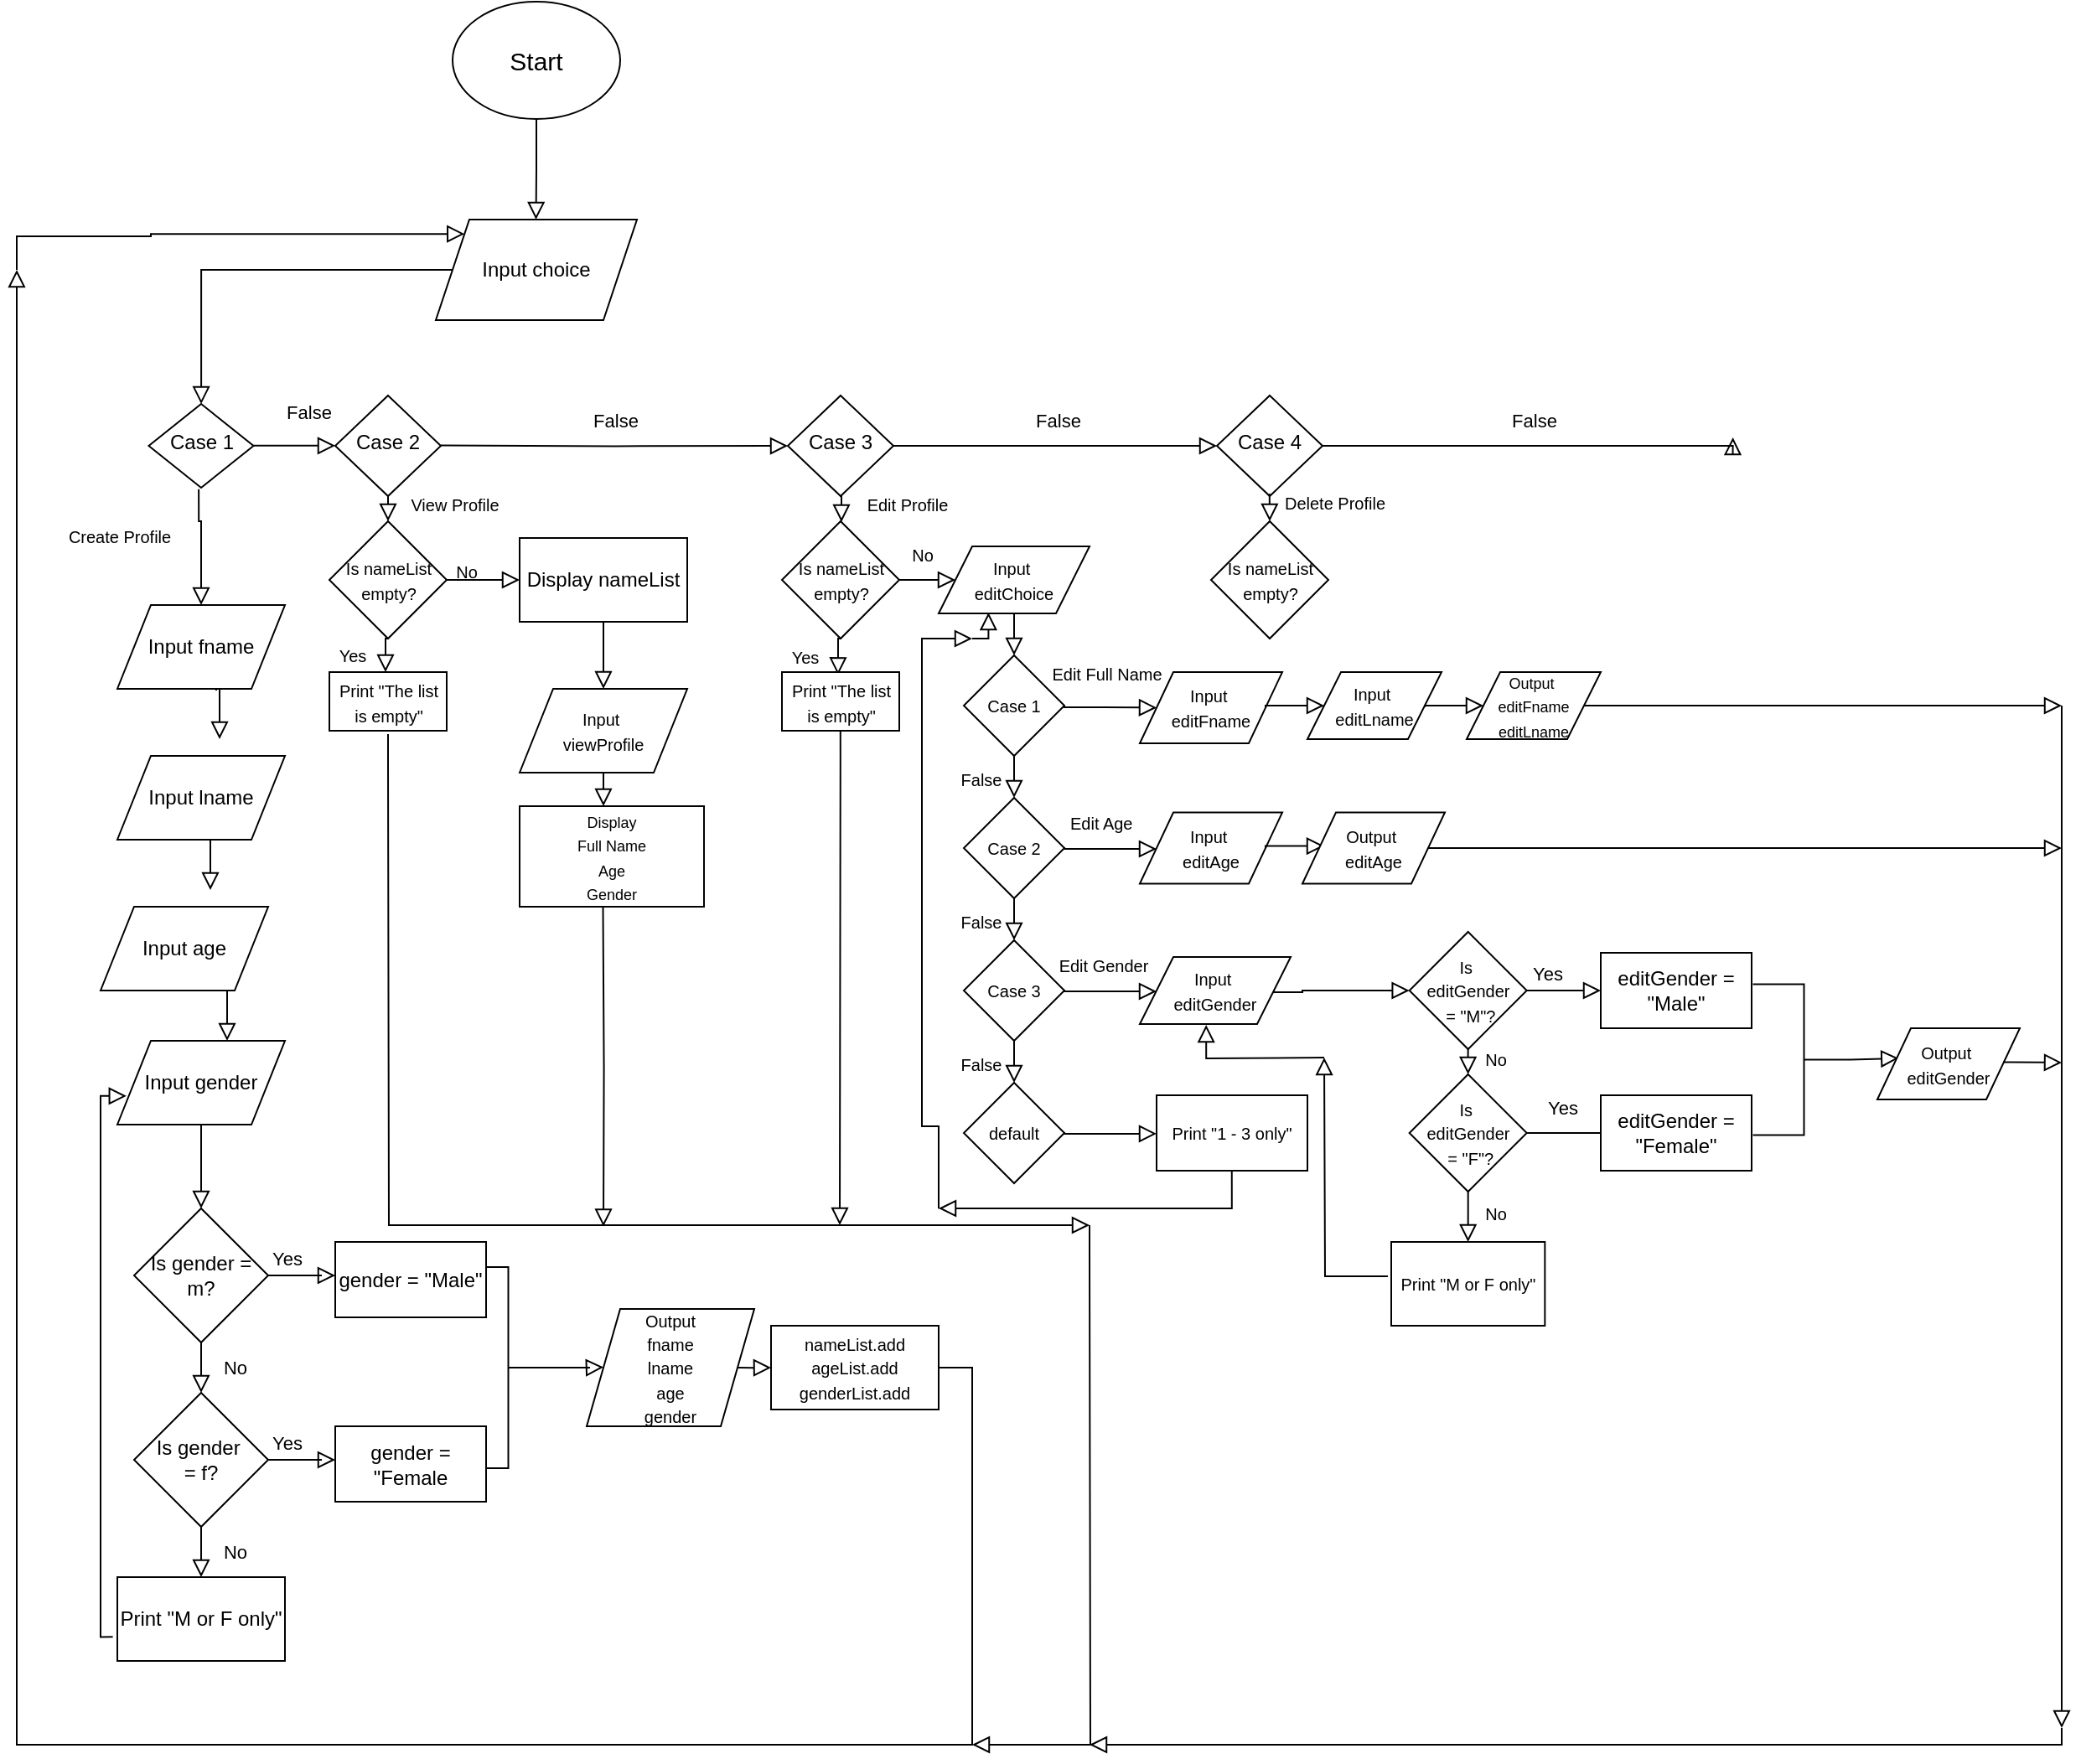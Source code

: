 <mxfile version="25.0.1">
  <diagram id="C5RBs43oDa-KdzZeNtuy" name="Page-1">
    <mxGraphModel dx="1235" dy="614" grid="1" gridSize="10" guides="1" tooltips="1" connect="1" arrows="1" fold="1" page="1" pageScale="1" pageWidth="1654" pageHeight="2336" math="0" shadow="0">
      <root>
        <mxCell id="WIyWlLk6GJQsqaUBKTNV-0" />
        <mxCell id="WIyWlLk6GJQsqaUBKTNV-1" parent="WIyWlLk6GJQsqaUBKTNV-0" />
        <mxCell id="WIyWlLk6GJQsqaUBKTNV-2" value="" style="rounded=0;html=1;jettySize=auto;orthogonalLoop=1;fontSize=11;endArrow=block;endFill=0;endSize=8;strokeWidth=1;shadow=0;labelBackgroundColor=none;edgeStyle=orthogonalEdgeStyle;exitX=0.5;exitY=1;exitDx=0;exitDy=0;" parent="WIyWlLk6GJQsqaUBKTNV-1" source="nmM_pcnVhzWw3TYfgnPR-0" edge="1">
          <mxGeometry relative="1" as="geometry">
            <mxPoint x="369.77" y="80" as="sourcePoint" />
            <mxPoint x="369.77" y="130" as="targetPoint" />
          </mxGeometry>
        </mxCell>
        <mxCell id="WIyWlLk6GJQsqaUBKTNV-4" value="" style="rounded=0;html=1;jettySize=auto;orthogonalLoop=1;fontSize=11;endArrow=block;endFill=0;endSize=8;strokeWidth=1;shadow=0;labelBackgroundColor=none;edgeStyle=orthogonalEdgeStyle;" parent="WIyWlLk6GJQsqaUBKTNV-1" source="nmM_pcnVhzWw3TYfgnPR-1" target="WIyWlLk6GJQsqaUBKTNV-10" edge="1">
          <mxGeometry y="20" relative="1" as="geometry">
            <mxPoint as="offset" />
            <mxPoint x="370" y="200.0" as="sourcePoint" />
          </mxGeometry>
        </mxCell>
        <mxCell id="WIyWlLk6GJQsqaUBKTNV-8" value="False" style="rounded=0;html=1;jettySize=auto;orthogonalLoop=1;fontSize=11;endArrow=block;endFill=0;endSize=8;strokeWidth=1;shadow=0;labelBackgroundColor=none;edgeStyle=orthogonalEdgeStyle;" parent="WIyWlLk6GJQsqaUBKTNV-1" edge="1">
          <mxGeometry x="0.333" y="20" relative="1" as="geometry">
            <mxPoint as="offset" />
            <mxPoint x="201.25" y="264.86" as="sourcePoint" />
            <mxPoint x="250" y="264.86" as="targetPoint" />
            <Array as="points">
              <mxPoint x="250" y="264.86" />
            </Array>
          </mxGeometry>
        </mxCell>
        <mxCell id="WIyWlLk6GJQsqaUBKTNV-10" value="Case 1" style="rhombus;whiteSpace=wrap;html=1;shadow=0;fontFamily=Helvetica;fontSize=12;align=center;strokeWidth=1;spacing=6;spacingTop=-4;" parent="WIyWlLk6GJQsqaUBKTNV-1" vertex="1">
          <mxGeometry x="138.75" y="240" width="62.5" height="50" as="geometry" />
        </mxCell>
        <mxCell id="nmM_pcnVhzWw3TYfgnPR-0" value="&lt;font style=&quot;font-size: 15px;&quot;&gt;Start&lt;/font&gt;" style="ellipse;whiteSpace=wrap;html=1;" parent="WIyWlLk6GJQsqaUBKTNV-1" vertex="1">
          <mxGeometry x="320" width="100" height="70" as="geometry" />
        </mxCell>
        <mxCell id="nmM_pcnVhzWw3TYfgnPR-1" value="Input choice" style="shape=parallelogram;perimeter=parallelogramPerimeter;whiteSpace=wrap;html=1;fixedSize=1;" parent="WIyWlLk6GJQsqaUBKTNV-1" vertex="1">
          <mxGeometry x="310" y="130" width="120" height="60" as="geometry" />
        </mxCell>
        <mxCell id="nmM_pcnVhzWw3TYfgnPR-4" value="Input fname" style="shape=parallelogram;perimeter=parallelogramPerimeter;whiteSpace=wrap;html=1;fixedSize=1;" parent="WIyWlLk6GJQsqaUBKTNV-1" vertex="1">
          <mxGeometry x="120" y="360" width="100" height="50" as="geometry" />
        </mxCell>
        <mxCell id="nmM_pcnVhzWw3TYfgnPR-9" value="&lt;font style=&quot;font-size: 10px;&quot;&gt;Create Profile&lt;/font&gt;" style="rounded=0;html=1;jettySize=auto;orthogonalLoop=1;fontSize=11;endArrow=block;endFill=0;endSize=8;strokeWidth=1;shadow=0;labelBackgroundColor=none;edgeStyle=orthogonalEdgeStyle;exitX=0.477;exitY=1.017;exitDx=0;exitDy=0;exitPerimeter=0;entryX=0.5;entryY=0;entryDx=0;entryDy=0;" parent="WIyWlLk6GJQsqaUBKTNV-1" source="WIyWlLk6GJQsqaUBKTNV-10" target="nmM_pcnVhzWw3TYfgnPR-4" edge="1">
          <mxGeometry x="-0.196" y="-49" relative="1" as="geometry">
            <mxPoint y="1" as="offset" />
            <mxPoint x="140" y="330" as="sourcePoint" />
            <mxPoint x="260" y="330" as="targetPoint" />
            <Array as="points">
              <mxPoint x="169" y="310" />
              <mxPoint x="170" y="310" />
            </Array>
          </mxGeometry>
        </mxCell>
        <mxCell id="nmM_pcnVhzWw3TYfgnPR-10" value="Input lname" style="shape=parallelogram;perimeter=parallelogramPerimeter;whiteSpace=wrap;html=1;fixedSize=1;" parent="WIyWlLk6GJQsqaUBKTNV-1" vertex="1">
          <mxGeometry x="120" y="450" width="100" height="50" as="geometry" />
        </mxCell>
        <mxCell id="nmM_pcnVhzWw3TYfgnPR-11" value="Input age" style="shape=parallelogram;perimeter=parallelogramPerimeter;whiteSpace=wrap;html=1;fixedSize=1;" parent="WIyWlLk6GJQsqaUBKTNV-1" vertex="1">
          <mxGeometry x="110" y="540" width="100" height="50" as="geometry" />
        </mxCell>
        <mxCell id="nmM_pcnVhzWw3TYfgnPR-13" value="" style="rounded=0;html=1;jettySize=auto;orthogonalLoop=1;fontSize=11;endArrow=block;endFill=0;endSize=8;strokeWidth=1;shadow=0;labelBackgroundColor=none;edgeStyle=orthogonalEdgeStyle;exitX=0.477;exitY=1.017;exitDx=0;exitDy=0;exitPerimeter=0;" parent="WIyWlLk6GJQsqaUBKTNV-1" edge="1">
          <mxGeometry x="0.084" y="50" relative="1" as="geometry">
            <mxPoint as="offset" />
            <mxPoint x="179" y="411" as="sourcePoint" />
            <mxPoint x="181" y="440" as="targetPoint" />
            <Array as="points">
              <mxPoint x="179" y="410" />
              <mxPoint x="181" y="410" />
            </Array>
          </mxGeometry>
        </mxCell>
        <mxCell id="nmM_pcnVhzWw3TYfgnPR-14" value="" style="rounded=0;html=1;jettySize=auto;orthogonalLoop=1;fontSize=11;endArrow=block;endFill=0;endSize=8;strokeWidth=1;shadow=0;labelBackgroundColor=none;edgeStyle=orthogonalEdgeStyle;exitX=0.5;exitY=1;exitDx=0;exitDy=0;entryX=0.5;entryY=0;entryDx=0;entryDy=0;" parent="WIyWlLk6GJQsqaUBKTNV-1" edge="1">
          <mxGeometry x="0.084" y="50" relative="1" as="geometry">
            <mxPoint as="offset" />
            <mxPoint x="164.5" y="500" as="sourcePoint" />
            <mxPoint x="175.5" y="530" as="targetPoint" />
            <Array as="points">
              <mxPoint x="175.5" y="500" />
            </Array>
          </mxGeometry>
        </mxCell>
        <mxCell id="nmM_pcnVhzWw3TYfgnPR-15" value="Input gender" style="shape=parallelogram;perimeter=parallelogramPerimeter;whiteSpace=wrap;html=1;fixedSize=1;" parent="WIyWlLk6GJQsqaUBKTNV-1" vertex="1">
          <mxGeometry x="120" y="620" width="100" height="50" as="geometry" />
        </mxCell>
        <mxCell id="nmM_pcnVhzWw3TYfgnPR-16" value="" style="rounded=0;html=1;jettySize=auto;orthogonalLoop=1;fontSize=11;endArrow=block;endFill=0;endSize=8;strokeWidth=1;shadow=0;labelBackgroundColor=none;edgeStyle=orthogonalEdgeStyle;exitX=0.5;exitY=1;exitDx=0;exitDy=0;entryX=0.5;entryY=0;entryDx=0;entryDy=0;" parent="WIyWlLk6GJQsqaUBKTNV-1" edge="1">
          <mxGeometry x="0.084" y="50" relative="1" as="geometry">
            <mxPoint as="offset" />
            <mxPoint x="174.5" y="590" as="sourcePoint" />
            <mxPoint x="185.5" y="620" as="targetPoint" />
            <Array as="points">
              <mxPoint x="185.5" y="590" />
            </Array>
          </mxGeometry>
        </mxCell>
        <mxCell id="nmM_pcnVhzWw3TYfgnPR-19" value="Is gender = m?" style="rhombus;whiteSpace=wrap;html=1;" parent="WIyWlLk6GJQsqaUBKTNV-1" vertex="1">
          <mxGeometry x="130" y="720" width="80" height="80" as="geometry" />
        </mxCell>
        <mxCell id="nmM_pcnVhzWw3TYfgnPR-24" value="" style="rounded=0;html=1;jettySize=auto;orthogonalLoop=1;fontSize=11;endArrow=block;endFill=0;endSize=8;strokeWidth=1;shadow=0;labelBackgroundColor=none;edgeStyle=orthogonalEdgeStyle;exitX=0.5;exitY=1;exitDx=0;exitDy=0;entryX=0.5;entryY=0;entryDx=0;entryDy=0;" parent="WIyWlLk6GJQsqaUBKTNV-1" source="nmM_pcnVhzWw3TYfgnPR-15" target="nmM_pcnVhzWw3TYfgnPR-19" edge="1">
          <mxGeometry x="0.084" y="50" relative="1" as="geometry">
            <mxPoint as="offset" />
            <mxPoint x="184.5" y="670.0" as="sourcePoint" />
            <mxPoint x="175.5" y="710" as="targetPoint" />
            <Array as="points">
              <mxPoint x="170" y="700" />
              <mxPoint x="170" y="700" />
            </Array>
          </mxGeometry>
        </mxCell>
        <mxCell id="nmM_pcnVhzWw3TYfgnPR-26" value="Yes" style="rounded=0;html=1;jettySize=auto;orthogonalLoop=1;fontSize=11;endArrow=block;endFill=0;endSize=8;strokeWidth=1;shadow=0;labelBackgroundColor=none;edgeStyle=orthogonalEdgeStyle;exitX=1;exitY=0.5;exitDx=0;exitDy=0;" parent="WIyWlLk6GJQsqaUBKTNV-1" source="nmM_pcnVhzWw3TYfgnPR-19" edge="1">
          <mxGeometry x="-0.444" y="10" relative="1" as="geometry">
            <mxPoint as="offset" />
            <mxPoint x="240" y="761" as="sourcePoint" />
            <mxPoint x="250" y="760" as="targetPoint" />
            <Array as="points">
              <mxPoint x="242" y="760" />
            </Array>
          </mxGeometry>
        </mxCell>
        <mxCell id="nmM_pcnVhzWw3TYfgnPR-27" value="No" style="rounded=0;html=1;jettySize=auto;orthogonalLoop=1;fontSize=11;endArrow=block;endFill=0;endSize=8;strokeWidth=1;shadow=0;labelBackgroundColor=none;edgeStyle=orthogonalEdgeStyle;exitX=0.5;exitY=1;exitDx=0;exitDy=0;" parent="WIyWlLk6GJQsqaUBKTNV-1" source="nmM_pcnVhzWw3TYfgnPR-19" edge="1">
          <mxGeometry y="20" relative="1" as="geometry">
            <mxPoint as="offset" />
            <mxPoint x="169" y="811" as="sourcePoint" />
            <mxPoint x="170" y="830" as="targetPoint" />
            <Array as="points">
              <mxPoint x="170" y="820" />
              <mxPoint x="170" y="820" />
            </Array>
          </mxGeometry>
        </mxCell>
        <mxCell id="nmM_pcnVhzWw3TYfgnPR-34" value="Is gender&amp;nbsp;&lt;div&gt;= f?&lt;/div&gt;" style="rhombus;whiteSpace=wrap;html=1;" parent="WIyWlLk6GJQsqaUBKTNV-1" vertex="1">
          <mxGeometry x="130" y="830" width="80" height="80" as="geometry" />
        </mxCell>
        <mxCell id="nmM_pcnVhzWw3TYfgnPR-35" value="Yes" style="rounded=0;html=1;jettySize=auto;orthogonalLoop=1;fontSize=11;endArrow=block;endFill=0;endSize=8;strokeWidth=1;shadow=0;labelBackgroundColor=none;edgeStyle=orthogonalEdgeStyle;exitX=1;exitY=0.5;exitDx=0;exitDy=0;" parent="WIyWlLk6GJQsqaUBKTNV-1" source="nmM_pcnVhzWw3TYfgnPR-34" edge="1">
          <mxGeometry x="-0.444" y="10" relative="1" as="geometry">
            <mxPoint as="offset" />
            <mxPoint x="240" y="871" as="sourcePoint" />
            <mxPoint x="250" y="870" as="targetPoint" />
            <Array as="points">
              <mxPoint x="242" y="870" />
            </Array>
          </mxGeometry>
        </mxCell>
        <mxCell id="nmM_pcnVhzWw3TYfgnPR-36" value="No" style="rounded=0;html=1;jettySize=auto;orthogonalLoop=1;fontSize=11;endArrow=block;endFill=0;endSize=8;strokeWidth=1;shadow=0;labelBackgroundColor=none;edgeStyle=orthogonalEdgeStyle;exitX=0.5;exitY=1;exitDx=0;exitDy=0;" parent="WIyWlLk6GJQsqaUBKTNV-1" source="nmM_pcnVhzWw3TYfgnPR-34" edge="1">
          <mxGeometry y="20" relative="1" as="geometry">
            <mxPoint as="offset" />
            <mxPoint x="169" y="921" as="sourcePoint" />
            <mxPoint x="170" y="940" as="targetPoint" />
            <Array as="points">
              <mxPoint x="170" y="930" />
              <mxPoint x="170" y="930" />
            </Array>
          </mxGeometry>
        </mxCell>
        <mxCell id="nmM_pcnVhzWw3TYfgnPR-37" value="Print &quot;M or F only&quot;" style="rounded=0;whiteSpace=wrap;html=1;" parent="WIyWlLk6GJQsqaUBKTNV-1" vertex="1">
          <mxGeometry x="120" y="940" width="100" height="50" as="geometry" />
        </mxCell>
        <mxCell id="nmM_pcnVhzWw3TYfgnPR-38" value="" style="rounded=0;html=1;jettySize=auto;orthogonalLoop=1;fontSize=11;endArrow=block;endFill=0;endSize=8;strokeWidth=1;shadow=0;labelBackgroundColor=none;edgeStyle=orthogonalEdgeStyle;exitX=-0.027;exitY=0.713;exitDx=0;exitDy=0;entryX=0.054;entryY=0.658;entryDx=0;entryDy=0;exitPerimeter=0;entryPerimeter=0;" parent="WIyWlLk6GJQsqaUBKTNV-1" source="nmM_pcnVhzWw3TYfgnPR-37" target="nmM_pcnVhzWw3TYfgnPR-15" edge="1">
          <mxGeometry x="0.085" y="50" relative="1" as="geometry">
            <mxPoint as="offset" />
            <mxPoint x="110" y="977.5" as="sourcePoint" />
            <mxPoint x="120" y="652.5" as="targetPoint" />
            <Array as="points">
              <mxPoint x="110" y="976" />
              <mxPoint x="110" y="653" />
            </Array>
          </mxGeometry>
        </mxCell>
        <mxCell id="nmM_pcnVhzWw3TYfgnPR-39" value="gender = &quot;Male&quot;" style="rounded=0;whiteSpace=wrap;html=1;" parent="WIyWlLk6GJQsqaUBKTNV-1" vertex="1">
          <mxGeometry x="250" y="740" width="90" height="45" as="geometry" />
        </mxCell>
        <mxCell id="nmM_pcnVhzWw3TYfgnPR-40" value="gender = &quot;Female" style="rounded=0;whiteSpace=wrap;html=1;" parent="WIyWlLk6GJQsqaUBKTNV-1" vertex="1">
          <mxGeometry x="250" y="850" width="90" height="45" as="geometry" />
        </mxCell>
        <mxCell id="nmM_pcnVhzWw3TYfgnPR-45" value="" style="shape=partialRectangle;bottom=1;right=1;left=1;top=0;fillColor=none;routingCenterX=-0.5;rotation=-90;" parent="WIyWlLk6GJQsqaUBKTNV-1" vertex="1">
          <mxGeometry x="287" y="808.75" width="120" height="12.5" as="geometry" />
        </mxCell>
        <mxCell id="nmM_pcnVhzWw3TYfgnPR-46" value="" style="rounded=0;html=1;jettySize=auto;orthogonalLoop=1;fontSize=11;endArrow=block;endFill=0;endSize=8;strokeWidth=1;shadow=0;labelBackgroundColor=none;edgeStyle=orthogonalEdgeStyle;exitX=0.5;exitY=1;exitDx=0;exitDy=0;" parent="WIyWlLk6GJQsqaUBKTNV-1" source="nmM_pcnVhzWw3TYfgnPR-45" edge="1">
          <mxGeometry x="-0.444" y="10" relative="1" as="geometry">
            <mxPoint as="offset" />
            <mxPoint x="370" y="814.76" as="sourcePoint" />
            <mxPoint x="410" y="814.76" as="targetPoint" />
            <Array as="points">
              <mxPoint x="402" y="815" />
            </Array>
          </mxGeometry>
        </mxCell>
        <mxCell id="nmM_pcnVhzWw3TYfgnPR-48" value="&lt;font style=&quot;font-size: 10px;&quot;&gt;Output&lt;/font&gt;&lt;div&gt;&lt;font style=&quot;font-size: 10px;&quot;&gt;fname&lt;/font&gt;&lt;/div&gt;&lt;div&gt;&lt;font style=&quot;font-size: 10px;&quot;&gt;lname&lt;/font&gt;&lt;/div&gt;&lt;div&gt;&lt;font style=&quot;font-size: 10px;&quot;&gt;age&lt;/font&gt;&lt;/div&gt;&lt;div&gt;&lt;font style=&quot;font-size: 10px;&quot;&gt;gender&lt;/font&gt;&lt;/div&gt;" style="shape=parallelogram;perimeter=parallelogramPerimeter;whiteSpace=wrap;html=1;fixedSize=1;" parent="WIyWlLk6GJQsqaUBKTNV-1" vertex="1">
          <mxGeometry x="400" y="780" width="100" height="70" as="geometry" />
        </mxCell>
        <mxCell id="nmM_pcnVhzWw3TYfgnPR-49" value="&lt;font style=&quot;font-size: 10px;&quot;&gt;nameList.add&lt;/font&gt;&lt;div&gt;&lt;font style=&quot;font-size: 10px;&quot;&gt;ageList.add&lt;/font&gt;&lt;/div&gt;&lt;div&gt;&lt;font style=&quot;font-size: 10px;&quot;&gt;genderList.add&lt;/font&gt;&lt;/div&gt;" style="rounded=0;whiteSpace=wrap;html=1;" parent="WIyWlLk6GJQsqaUBKTNV-1" vertex="1">
          <mxGeometry x="510" y="790" width="100" height="50" as="geometry" />
        </mxCell>
        <mxCell id="nmM_pcnVhzWw3TYfgnPR-50" value="" style="rounded=0;html=1;jettySize=auto;orthogonalLoop=1;fontSize=11;endArrow=block;endFill=0;endSize=8;strokeWidth=1;shadow=0;labelBackgroundColor=none;edgeStyle=orthogonalEdgeStyle;exitX=0.5;exitY=1;exitDx=0;exitDy=0;" parent="WIyWlLk6GJQsqaUBKTNV-1" edge="1">
          <mxGeometry x="-0.444" y="10" relative="1" as="geometry">
            <mxPoint as="offset" />
            <mxPoint x="490" y="815.05" as="sourcePoint" />
            <mxPoint x="510" y="815" as="targetPoint" />
            <Array as="points">
              <mxPoint x="500" y="815" />
            </Array>
          </mxGeometry>
        </mxCell>
        <mxCell id="nmM_pcnVhzWw3TYfgnPR-51" value="" style="rounded=0;html=1;jettySize=auto;orthogonalLoop=1;fontSize=11;endArrow=block;endFill=0;endSize=8;strokeWidth=1;shadow=0;labelBackgroundColor=none;edgeStyle=orthogonalEdgeStyle;exitX=1;exitY=0.5;exitDx=0;exitDy=0;" parent="WIyWlLk6GJQsqaUBKTNV-1" source="nmM_pcnVhzWw3TYfgnPR-49" edge="1">
          <mxGeometry x="0.085" y="50" relative="1" as="geometry">
            <mxPoint as="offset" />
            <mxPoint x="728" y="990" as="sourcePoint" />
            <mxPoint x="60" y="160" as="targetPoint" />
            <Array as="points">
              <mxPoint x="630" y="815" />
              <mxPoint x="630" y="1040" />
            </Array>
          </mxGeometry>
        </mxCell>
        <mxCell id="nmM_pcnVhzWw3TYfgnPR-53" value="Case 2" style="rhombus;whiteSpace=wrap;html=1;shadow=0;fontFamily=Helvetica;fontSize=12;align=center;strokeWidth=1;spacing=6;spacingTop=-4;" parent="WIyWlLk6GJQsqaUBKTNV-1" vertex="1">
          <mxGeometry x="250" y="235" width="63" height="60" as="geometry" />
        </mxCell>
        <mxCell id="nmM_pcnVhzWw3TYfgnPR-54" value="&lt;span style=&quot;font-size: 10px;&quot;&gt;Is nameList empty?&lt;/span&gt;" style="rhombus;whiteSpace=wrap;html=1;" parent="WIyWlLk6GJQsqaUBKTNV-1" vertex="1">
          <mxGeometry x="246.5" y="310" width="70" height="70" as="geometry" />
        </mxCell>
        <mxCell id="nmM_pcnVhzWw3TYfgnPR-55" value="&lt;span style=&quot;font-size: 10px;&quot;&gt;View Profile&lt;/span&gt;" style="rounded=0;html=1;jettySize=auto;orthogonalLoop=1;fontSize=11;endArrow=block;endFill=0;endSize=8;strokeWidth=1;shadow=0;labelBackgroundColor=none;edgeStyle=orthogonalEdgeStyle;entryX=0.5;entryY=0;entryDx=0;entryDy=0;exitX=0.5;exitY=1;exitDx=0;exitDy=0;" parent="WIyWlLk6GJQsqaUBKTNV-1" source="nmM_pcnVhzWw3TYfgnPR-53" target="nmM_pcnVhzWw3TYfgnPR-54" edge="1">
          <mxGeometry x="-0.333" y="39" relative="1" as="geometry">
            <mxPoint as="offset" />
            <mxPoint x="281" y="300" as="sourcePoint" />
            <mxPoint x="282" y="360" as="targetPoint" />
            <Array as="points">
              <mxPoint x="282" y="310" />
            </Array>
          </mxGeometry>
        </mxCell>
        <mxCell id="nmM_pcnVhzWw3TYfgnPR-59" value="&lt;font style=&quot;font-size: 10px;&quot;&gt;Yes&lt;/font&gt;" style="rounded=0;html=1;jettySize=auto;orthogonalLoop=1;fontSize=11;endArrow=block;endFill=0;endSize=8;strokeWidth=1;shadow=0;labelBackgroundColor=none;edgeStyle=orthogonalEdgeStyle;exitX=0.5;exitY=1;exitDx=0;exitDy=0;" parent="WIyWlLk6GJQsqaUBKTNV-1" source="nmM_pcnVhzWw3TYfgnPR-54" edge="1">
          <mxGeometry x="0.07" y="-20" relative="1" as="geometry">
            <mxPoint as="offset" />
            <mxPoint x="280" y="384.76" as="sourcePoint" />
            <mxPoint x="280" y="400" as="targetPoint" />
            <Array as="points">
              <mxPoint x="280" y="380" />
            </Array>
          </mxGeometry>
        </mxCell>
        <mxCell id="nmM_pcnVhzWw3TYfgnPR-60" value="&lt;font style=&quot;font-size: 10px;&quot;&gt;Print &quot;The list is empty&quot;&lt;/font&gt;" style="rounded=0;whiteSpace=wrap;html=1;" parent="WIyWlLk6GJQsqaUBKTNV-1" vertex="1">
          <mxGeometry x="246.5" y="400" width="70" height="35" as="geometry" />
        </mxCell>
        <mxCell id="nmM_pcnVhzWw3TYfgnPR-61" value="" style="rounded=0;html=1;jettySize=auto;orthogonalLoop=1;fontSize=11;endArrow=block;endFill=0;endSize=8;strokeWidth=1;shadow=0;labelBackgroundColor=none;edgeStyle=orthogonalEdgeStyle;exitX=0.5;exitY=1;exitDx=0;exitDy=0;" parent="WIyWlLk6GJQsqaUBKTNV-1" edge="1">
          <mxGeometry x="0.084" y="50" relative="1" as="geometry">
            <mxPoint as="offset" />
            <mxPoint x="281.5" y="437" as="sourcePoint" />
            <mxPoint x="700" y="730" as="targetPoint" />
            <Array as="points">
              <mxPoint x="282" y="452" />
              <mxPoint x="282" y="452" />
            </Array>
          </mxGeometry>
        </mxCell>
        <mxCell id="nmM_pcnVhzWw3TYfgnPR-63" value="" style="rounded=0;html=1;jettySize=auto;orthogonalLoop=1;fontSize=11;endArrow=block;endFill=0;endSize=8;strokeWidth=1;shadow=0;labelBackgroundColor=none;edgeStyle=orthogonalEdgeStyle;" parent="WIyWlLk6GJQsqaUBKTNV-1" edge="1">
          <mxGeometry x="0.084" y="50" relative="1" as="geometry">
            <mxPoint as="offset" />
            <mxPoint x="700" y="730" as="sourcePoint" />
            <mxPoint x="630" y="1040" as="targetPoint" />
            <Array as="points">
              <mxPoint x="700.5" y="745" />
              <mxPoint x="700.5" y="745" />
            </Array>
          </mxGeometry>
        </mxCell>
        <mxCell id="onvFenYRGIzPvqWmlH2S-6" value="&lt;font style=&quot;font-size: 10px;&quot;&gt;No&lt;/font&gt;" style="rounded=0;html=1;jettySize=auto;orthogonalLoop=1;fontSize=11;endArrow=block;endFill=0;endSize=8;strokeWidth=1;shadow=0;labelBackgroundColor=none;edgeStyle=orthogonalEdgeStyle;exitX=1;exitY=0.5;exitDx=0;exitDy=0;" parent="WIyWlLk6GJQsqaUBKTNV-1" source="nmM_pcnVhzWw3TYfgnPR-54" edge="1">
          <mxGeometry x="-0.505" y="5" relative="1" as="geometry">
            <mxPoint as="offset" />
            <mxPoint x="348" y="350" as="sourcePoint" />
            <mxPoint x="360" y="345" as="targetPoint" />
            <Array as="points">
              <mxPoint x="346" y="345" />
            </Array>
          </mxGeometry>
        </mxCell>
        <mxCell id="onvFenYRGIzPvqWmlH2S-7" value="Display nameList" style="rounded=0;whiteSpace=wrap;html=1;" parent="WIyWlLk6GJQsqaUBKTNV-1" vertex="1">
          <mxGeometry x="360" y="320" width="100" height="50" as="geometry" />
        </mxCell>
        <mxCell id="onvFenYRGIzPvqWmlH2S-8" value="&lt;font style=&quot;font-size: 10px;&quot;&gt;Input&amp;nbsp;&lt;/font&gt;&lt;div&gt;&lt;font style=&quot;font-size: 10px;&quot;&gt;viewProfile&lt;/font&gt;&lt;/div&gt;" style="shape=parallelogram;perimeter=parallelogramPerimeter;whiteSpace=wrap;html=1;fixedSize=1;" parent="WIyWlLk6GJQsqaUBKTNV-1" vertex="1">
          <mxGeometry x="360" y="410" width="100" height="50" as="geometry" />
        </mxCell>
        <mxCell id="onvFenYRGIzPvqWmlH2S-10" value="" style="rounded=0;html=1;jettySize=auto;orthogonalLoop=1;fontSize=11;endArrow=block;endFill=0;endSize=8;strokeWidth=1;shadow=0;labelBackgroundColor=none;edgeStyle=orthogonalEdgeStyle;exitX=0.5;exitY=1;exitDx=0;exitDy=0;entryX=0.5;entryY=0;entryDx=0;entryDy=0;" parent="WIyWlLk6GJQsqaUBKTNV-1" source="onvFenYRGIzPvqWmlH2S-7" target="onvFenYRGIzPvqWmlH2S-8" edge="1">
          <mxGeometry y="30" relative="1" as="geometry">
            <mxPoint as="offset" />
            <mxPoint x="417" y="399.26" as="sourcePoint" />
            <mxPoint x="460" y="399.26" as="targetPoint" />
            <Array as="points" />
          </mxGeometry>
        </mxCell>
        <mxCell id="onvFenYRGIzPvqWmlH2S-12" value="&lt;font style=&quot;font-size: 9px;&quot;&gt;Display&lt;/font&gt;&lt;div&gt;&lt;font style=&quot;font-size: 9px;&quot;&gt;Full Name&lt;/font&gt;&lt;/div&gt;&lt;div&gt;&lt;font style=&quot;font-size: 9px;&quot;&gt;Age&lt;/font&gt;&lt;/div&gt;&lt;div&gt;&lt;font style=&quot;font-size: 9px;&quot;&gt;Gender&lt;/font&gt;&lt;/div&gt;" style="rounded=0;whiteSpace=wrap;html=1;" parent="WIyWlLk6GJQsqaUBKTNV-1" vertex="1">
          <mxGeometry x="360" y="480" width="110" height="60" as="geometry" />
        </mxCell>
        <mxCell id="onvFenYRGIzPvqWmlH2S-13" value="" style="rounded=0;html=1;jettySize=auto;orthogonalLoop=1;fontSize=11;endArrow=block;endFill=0;endSize=8;strokeWidth=1;shadow=0;labelBackgroundColor=none;edgeStyle=orthogonalEdgeStyle;entryX=0.5;entryY=0;entryDx=0;entryDy=0;" parent="WIyWlLk6GJQsqaUBKTNV-1" source="onvFenYRGIzPvqWmlH2S-8" edge="1">
          <mxGeometry y="30" relative="1" as="geometry">
            <mxPoint as="offset" />
            <mxPoint x="409.74" y="440" as="sourcePoint" />
            <mxPoint x="409.74" y="480" as="targetPoint" />
            <Array as="points" />
          </mxGeometry>
        </mxCell>
        <mxCell id="onvFenYRGIzPvqWmlH2S-14" value="" style="rounded=0;html=1;jettySize=auto;orthogonalLoop=1;fontSize=11;endArrow=block;endFill=0;endSize=8;strokeWidth=1;shadow=0;labelBackgroundColor=none;edgeStyle=orthogonalEdgeStyle;exitX=0.5;exitY=1;exitDx=0;exitDy=0;" parent="WIyWlLk6GJQsqaUBKTNV-1" edge="1">
          <mxGeometry y="30" relative="1" as="geometry">
            <mxPoint as="offset" />
            <mxPoint x="409.75" y="540" as="sourcePoint" />
            <mxPoint x="410" y="730.78" as="targetPoint" />
            <Array as="points" />
          </mxGeometry>
        </mxCell>
        <mxCell id="onvFenYRGIzPvqWmlH2S-15" value="Case 3" style="rhombus;whiteSpace=wrap;html=1;shadow=0;fontFamily=Helvetica;fontSize=12;align=center;strokeWidth=1;spacing=6;spacingTop=-4;" parent="WIyWlLk6GJQsqaUBKTNV-1" vertex="1">
          <mxGeometry x="520" y="235" width="63" height="60" as="geometry" />
        </mxCell>
        <mxCell id="onvFenYRGIzPvqWmlH2S-16" value="False" style="rounded=0;html=1;jettySize=auto;orthogonalLoop=1;fontSize=11;endArrow=block;endFill=0;endSize=8;strokeWidth=1;shadow=0;labelBackgroundColor=none;edgeStyle=orthogonalEdgeStyle;entryX=0;entryY=0.5;entryDx=0;entryDy=0;" parent="WIyWlLk6GJQsqaUBKTNV-1" target="onvFenYRGIzPvqWmlH2S-15" edge="1">
          <mxGeometry x="0.008" y="15" relative="1" as="geometry">
            <mxPoint as="offset" />
            <mxPoint x="313" y="264.74" as="sourcePoint" />
            <mxPoint x="361.75" y="264.74" as="targetPoint" />
            <Array as="points" />
          </mxGeometry>
        </mxCell>
        <mxCell id="onvFenYRGIzPvqWmlH2S-18" value="&lt;span style=&quot;font-size: 10px;&quot;&gt;Edit Profile&lt;/span&gt;" style="rounded=0;html=1;jettySize=auto;orthogonalLoop=1;fontSize=11;endArrow=block;endFill=0;endSize=8;strokeWidth=1;shadow=0;labelBackgroundColor=none;edgeStyle=orthogonalEdgeStyle;exitX=0.5;exitY=1;exitDx=0;exitDy=0;" parent="WIyWlLk6GJQsqaUBKTNV-1" target="onvFenYRGIzPvqWmlH2S-19" edge="1">
          <mxGeometry x="-0.333" y="39" relative="1" as="geometry">
            <mxPoint as="offset" />
            <mxPoint x="551" y="295" as="sourcePoint" />
            <mxPoint x="552" y="310" as="targetPoint" />
            <Array as="points">
              <mxPoint x="552" y="295" />
            </Array>
          </mxGeometry>
        </mxCell>
        <mxCell id="onvFenYRGIzPvqWmlH2S-19" value="&lt;span style=&quot;font-size: 10px;&quot;&gt;Is nameList empty?&lt;/span&gt;" style="rhombus;whiteSpace=wrap;html=1;" parent="WIyWlLk6GJQsqaUBKTNV-1" vertex="1">
          <mxGeometry x="516.5" y="310" width="70" height="70" as="geometry" />
        </mxCell>
        <mxCell id="onvFenYRGIzPvqWmlH2S-20" value="&lt;font style=&quot;font-size: 10px;&quot;&gt;Yes&lt;/font&gt;" style="rounded=0;html=1;jettySize=auto;orthogonalLoop=1;fontSize=11;endArrow=block;endFill=0;endSize=8;strokeWidth=1;shadow=0;labelBackgroundColor=none;edgeStyle=orthogonalEdgeStyle;entryX=0.478;entryY=0.048;entryDx=0;entryDy=0;entryPerimeter=0;exitX=0.5;exitY=1;exitDx=0;exitDy=0;" parent="WIyWlLk6GJQsqaUBKTNV-1" source="onvFenYRGIzPvqWmlH2S-19" target="onvFenYRGIzPvqWmlH2S-21" edge="1">
          <mxGeometry x="0.07" y="-20" relative="1" as="geometry">
            <mxPoint as="offset" />
            <mxPoint x="550" y="390" as="sourcePoint" />
            <mxPoint x="543.5" y="400" as="targetPoint" />
            <Array as="points">
              <mxPoint x="550" y="380" />
            </Array>
          </mxGeometry>
        </mxCell>
        <mxCell id="onvFenYRGIzPvqWmlH2S-21" value="&lt;font style=&quot;font-size: 10px;&quot;&gt;Print &quot;The list is empty&quot;&lt;/font&gt;" style="rounded=0;whiteSpace=wrap;html=1;" parent="WIyWlLk6GJQsqaUBKTNV-1" vertex="1">
          <mxGeometry x="516.5" y="400" width="70" height="35" as="geometry" />
        </mxCell>
        <mxCell id="onvFenYRGIzPvqWmlH2S-22" value="&lt;font style=&quot;font-size: 10px;&quot;&gt;No&lt;/font&gt;" style="rounded=0;html=1;jettySize=auto;orthogonalLoop=1;fontSize=11;endArrow=block;endFill=0;endSize=8;strokeWidth=1;shadow=0;labelBackgroundColor=none;edgeStyle=orthogonalEdgeStyle;exitX=1;exitY=0.5;exitDx=0;exitDy=0;" parent="WIyWlLk6GJQsqaUBKTNV-1" source="onvFenYRGIzPvqWmlH2S-19" target="onvFenYRGIzPvqWmlH2S-23" edge="1">
          <mxGeometry x="0.399" y="15" relative="1" as="geometry">
            <mxPoint as="offset" />
            <mxPoint x="611.5" y="350" as="sourcePoint" />
            <mxPoint x="623.5" y="345" as="targetPoint" />
            <Array as="points" />
          </mxGeometry>
        </mxCell>
        <mxCell id="onvFenYRGIzPvqWmlH2S-23" value="&lt;font style=&quot;font-size: 10px;&quot;&gt;Input&amp;nbsp;&lt;/font&gt;&lt;div&gt;&lt;font style=&quot;font-size: 10px;&quot;&gt;editChoice&lt;/font&gt;&lt;/div&gt;" style="shape=parallelogram;perimeter=parallelogramPerimeter;whiteSpace=wrap;html=1;fixedSize=1;" parent="WIyWlLk6GJQsqaUBKTNV-1" vertex="1">
          <mxGeometry x="610" y="325" width="90" height="40" as="geometry" />
        </mxCell>
        <mxCell id="onvFenYRGIzPvqWmlH2S-25" value="" style="rounded=0;html=1;jettySize=auto;orthogonalLoop=1;fontSize=11;endArrow=block;endFill=0;endSize=8;strokeWidth=1;shadow=0;labelBackgroundColor=none;edgeStyle=orthogonalEdgeStyle;entryX=0;entryY=0;entryDx=0;entryDy=0;" parent="WIyWlLk6GJQsqaUBKTNV-1" target="nmM_pcnVhzWw3TYfgnPR-1" edge="1">
          <mxGeometry y="30" relative="1" as="geometry">
            <mxPoint as="offset" />
            <mxPoint x="60" y="160" as="sourcePoint" />
            <mxPoint x="170" y="160" as="targetPoint" />
            <Array as="points">
              <mxPoint x="60" y="140" />
              <mxPoint x="140" y="140" />
              <mxPoint x="140" y="139" />
            </Array>
          </mxGeometry>
        </mxCell>
        <mxCell id="onvFenYRGIzPvqWmlH2S-26" value="&lt;span style=&quot;font-size: 10px;&quot;&gt;Case 1&lt;/span&gt;" style="rhombus;whiteSpace=wrap;html=1;" parent="WIyWlLk6GJQsqaUBKTNV-1" vertex="1">
          <mxGeometry x="625" y="390" width="60" height="60" as="geometry" />
        </mxCell>
        <mxCell id="onvFenYRGIzPvqWmlH2S-27" value="" style="rounded=0;html=1;jettySize=auto;orthogonalLoop=1;fontSize=11;endArrow=block;endFill=0;endSize=8;strokeWidth=1;shadow=0;labelBackgroundColor=none;edgeStyle=orthogonalEdgeStyle;entryX=0.5;entryY=0;entryDx=0;entryDy=0;exitX=0.5;exitY=1;exitDx=0;exitDy=0;" parent="WIyWlLk6GJQsqaUBKTNV-1" source="onvFenYRGIzPvqWmlH2S-23" target="onvFenYRGIzPvqWmlH2S-26" edge="1">
          <mxGeometry x="0.07" y="-20" relative="1" as="geometry">
            <mxPoint as="offset" />
            <mxPoint x="652" y="370" as="sourcePoint" />
            <mxPoint x="650" y="392" as="targetPoint" />
            <Array as="points">
              <mxPoint x="655" y="380" />
              <mxPoint x="655" y="380" />
            </Array>
          </mxGeometry>
        </mxCell>
        <mxCell id="onvFenYRGIzPvqWmlH2S-28" value="&lt;font style=&quot;font-size: 10px;&quot;&gt;Edit Full Name&lt;/font&gt;" style="rounded=0;html=1;jettySize=auto;orthogonalLoop=1;fontSize=11;endArrow=block;endFill=0;endSize=8;strokeWidth=1;shadow=0;labelBackgroundColor=none;edgeStyle=orthogonalEdgeStyle;exitX=1;exitY=0.5;exitDx=0;exitDy=0;entryX=0;entryY=0.5;entryDx=0;entryDy=0;" parent="WIyWlLk6GJQsqaUBKTNV-1" source="onvFenYRGIzPvqWmlH2S-26" target="onvFenYRGIzPvqWmlH2S-30" edge="1">
          <mxGeometry x="-0.09" y="20" relative="1" as="geometry">
            <mxPoint as="offset" />
            <mxPoint x="700" y="420" as="sourcePoint" />
            <mxPoint x="710" y="420" as="targetPoint" />
            <Array as="points">
              <mxPoint x="685" y="421" />
              <mxPoint x="708" y="421" />
            </Array>
          </mxGeometry>
        </mxCell>
        <mxCell id="onvFenYRGIzPvqWmlH2S-29" value="" style="rounded=0;html=1;jettySize=auto;orthogonalLoop=1;fontSize=11;endArrow=block;endFill=0;endSize=8;strokeWidth=1;shadow=0;labelBackgroundColor=none;edgeStyle=orthogonalEdgeStyle;exitX=0.5;exitY=1;exitDx=0;exitDy=0;" parent="WIyWlLk6GJQsqaUBKTNV-1" edge="1">
          <mxGeometry x="0.07" y="-20" relative="1" as="geometry">
            <mxPoint as="offset" />
            <mxPoint x="551.39" y="435" as="sourcePoint" />
            <mxPoint x="551" y="730" as="targetPoint" />
            <Array as="points">
              <mxPoint x="551.39" y="450" />
              <mxPoint x="551.39" y="450" />
            </Array>
          </mxGeometry>
        </mxCell>
        <mxCell id="onvFenYRGIzPvqWmlH2S-30" value="&lt;font style=&quot;font-size: 10px;&quot;&gt;Input&amp;nbsp;&lt;/font&gt;&lt;div&gt;&lt;font style=&quot;font-size: 10px;&quot;&gt;editFname&lt;/font&gt;&lt;/div&gt;" style="shape=parallelogram;perimeter=parallelogramPerimeter;whiteSpace=wrap;html=1;fixedSize=1;" parent="WIyWlLk6GJQsqaUBKTNV-1" vertex="1">
          <mxGeometry x="730" y="400" width="85" height="42.5" as="geometry" />
        </mxCell>
        <mxCell id="onvFenYRGIzPvqWmlH2S-33" value="" style="rounded=0;html=1;jettySize=auto;orthogonalLoop=1;fontSize=11;endArrow=block;endFill=0;endSize=8;strokeWidth=1;shadow=0;labelBackgroundColor=none;edgeStyle=orthogonalEdgeStyle;exitX=1;exitY=0.5;exitDx=0;exitDy=0;" parent="WIyWlLk6GJQsqaUBKTNV-1" source="onvFenYRGIzPvqWmlH2S-30" edge="1">
          <mxGeometry x="0.07" y="-20" relative="1" as="geometry">
            <mxPoint as="offset" />
            <mxPoint x="840" y="417.5" as="sourcePoint" />
            <mxPoint x="840" y="420" as="targetPoint" />
            <Array as="points">
              <mxPoint x="840" y="420" />
            </Array>
          </mxGeometry>
        </mxCell>
        <mxCell id="onvFenYRGIzPvqWmlH2S-34" value="&lt;font style=&quot;font-size: 10px;&quot;&gt;Input&amp;nbsp;&lt;/font&gt;&lt;div&gt;&lt;font style=&quot;font-size: 10px;&quot;&gt;editLname&lt;/font&gt;&lt;/div&gt;" style="shape=parallelogram;perimeter=parallelogramPerimeter;whiteSpace=wrap;html=1;fixedSize=1;" parent="WIyWlLk6GJQsqaUBKTNV-1" vertex="1">
          <mxGeometry x="830" y="400" width="80" height="40" as="geometry" />
        </mxCell>
        <mxCell id="onvFenYRGIzPvqWmlH2S-36" value="" style="rounded=0;html=1;jettySize=auto;orthogonalLoop=1;fontSize=11;endArrow=block;endFill=0;endSize=8;strokeWidth=1;shadow=0;labelBackgroundColor=none;edgeStyle=orthogonalEdgeStyle;exitX=1;exitY=0.5;exitDx=0;exitDy=0;" parent="WIyWlLk6GJQsqaUBKTNV-1" edge="1">
          <mxGeometry x="0.07" y="-20" relative="1" as="geometry">
            <mxPoint as="offset" />
            <mxPoint x="900" y="421" as="sourcePoint" />
            <mxPoint x="935" y="420" as="targetPoint" />
            <Array as="points">
              <mxPoint x="935" y="420" />
            </Array>
          </mxGeometry>
        </mxCell>
        <mxCell id="onvFenYRGIzPvqWmlH2S-37" value="&lt;font style=&quot;font-size: 9px;&quot;&gt;Output&amp;nbsp;&lt;/font&gt;&lt;div&gt;&lt;font style=&quot;font-size: 9px;&quot;&gt;editFname&lt;/font&gt;&lt;div&gt;&lt;font style=&quot;font-size: 9px;&quot;&gt;editLname&lt;/font&gt;&lt;/div&gt;&lt;/div&gt;" style="shape=parallelogram;perimeter=parallelogramPerimeter;whiteSpace=wrap;html=1;fixedSize=1;" parent="WIyWlLk6GJQsqaUBKTNV-1" vertex="1">
          <mxGeometry x="925" y="400" width="80" height="40" as="geometry" />
        </mxCell>
        <mxCell id="onvFenYRGIzPvqWmlH2S-38" value="" style="rounded=0;html=1;jettySize=auto;orthogonalLoop=1;fontSize=11;endArrow=block;endFill=0;endSize=8;strokeWidth=1;shadow=0;labelBackgroundColor=none;edgeStyle=orthogonalEdgeStyle;exitX=1;exitY=0.5;exitDx=0;exitDy=0;" parent="WIyWlLk6GJQsqaUBKTNV-1" source="onvFenYRGIzPvqWmlH2S-37" edge="1">
          <mxGeometry x="0.07" y="-20" relative="1" as="geometry">
            <mxPoint as="offset" />
            <mxPoint x="1009.997" y="426.087" as="sourcePoint" />
            <mxPoint x="1280" y="420" as="targetPoint" />
            <Array as="points">
              <mxPoint x="1170" y="420" />
              <mxPoint x="1170" y="420" />
            </Array>
          </mxGeometry>
        </mxCell>
        <mxCell id="onvFenYRGIzPvqWmlH2S-40" value="&lt;span style=&quot;font-size: 10px;&quot;&gt;Case 2&lt;/span&gt;" style="rhombus;whiteSpace=wrap;html=1;" parent="WIyWlLk6GJQsqaUBKTNV-1" vertex="1">
          <mxGeometry x="625" y="475" width="60" height="60" as="geometry" />
        </mxCell>
        <mxCell id="onvFenYRGIzPvqWmlH2S-41" value="&lt;font style=&quot;font-size: 10px;&quot;&gt;False&lt;/font&gt;" style="rounded=0;html=1;jettySize=auto;orthogonalLoop=1;fontSize=11;endArrow=block;endFill=0;endSize=8;strokeWidth=1;shadow=0;labelBackgroundColor=none;edgeStyle=orthogonalEdgeStyle;entryX=0.5;entryY=0;entryDx=0;entryDy=0;exitX=0.5;exitY=1;exitDx=0;exitDy=0;" parent="WIyWlLk6GJQsqaUBKTNV-1" target="onvFenYRGIzPvqWmlH2S-40" edge="1">
          <mxGeometry x="0.07" y="-20" relative="1" as="geometry">
            <mxPoint as="offset" />
            <mxPoint x="655" y="450" as="sourcePoint" />
            <mxPoint x="650" y="477" as="targetPoint" />
            <Array as="points">
              <mxPoint x="655" y="465" />
              <mxPoint x="655" y="465" />
            </Array>
          </mxGeometry>
        </mxCell>
        <mxCell id="onvFenYRGIzPvqWmlH2S-42" value="&lt;font style=&quot;font-size: 10px;&quot;&gt;Edit Age&amp;nbsp;&lt;/font&gt;" style="rounded=0;html=1;jettySize=auto;orthogonalLoop=1;fontSize=11;endArrow=block;endFill=0;endSize=8;strokeWidth=1;shadow=0;labelBackgroundColor=none;edgeStyle=orthogonalEdgeStyle;exitX=1;exitY=0.5;exitDx=0;exitDy=0;entryX=0;entryY=0.5;entryDx=0;entryDy=0;" parent="WIyWlLk6GJQsqaUBKTNV-1" edge="1">
          <mxGeometry x="-0.143" y="16" relative="1" as="geometry">
            <mxPoint as="offset" />
            <mxPoint x="685" y="504.5" as="sourcePoint" />
            <mxPoint x="740" y="505.5" as="targetPoint" />
            <Array as="points">
              <mxPoint x="685" y="505.5" />
              <mxPoint x="708" y="505.5" />
            </Array>
          </mxGeometry>
        </mxCell>
        <mxCell id="onvFenYRGIzPvqWmlH2S-43" value="&lt;span style=&quot;font-size: 10px;&quot;&gt;Input&amp;nbsp;&lt;/span&gt;&lt;div&gt;&lt;span style=&quot;font-size: 10px;&quot;&gt;editAge&lt;/span&gt;&lt;/div&gt;" style="shape=parallelogram;perimeter=parallelogramPerimeter;whiteSpace=wrap;html=1;fixedSize=1;" parent="WIyWlLk6GJQsqaUBKTNV-1" vertex="1">
          <mxGeometry x="730" y="483.75" width="85" height="42.5" as="geometry" />
        </mxCell>
        <mxCell id="onvFenYRGIzPvqWmlH2S-44" value="" style="rounded=0;html=1;jettySize=auto;orthogonalLoop=1;fontSize=11;endArrow=block;endFill=0;endSize=8;strokeWidth=1;shadow=0;labelBackgroundColor=none;edgeStyle=orthogonalEdgeStyle;exitX=1;exitY=0.5;exitDx=0;exitDy=0;" parent="WIyWlLk6GJQsqaUBKTNV-1" source="onvFenYRGIzPvqWmlH2S-43" edge="1">
          <mxGeometry x="0.07" y="-20" relative="1" as="geometry">
            <mxPoint as="offset" />
            <mxPoint x="840" y="501.25" as="sourcePoint" />
            <mxPoint x="840" y="503.75" as="targetPoint" />
            <Array as="points">
              <mxPoint x="840" y="503.75" />
            </Array>
          </mxGeometry>
        </mxCell>
        <mxCell id="onvFenYRGIzPvqWmlH2S-45" value="&lt;span style=&quot;font-size: 10px;&quot;&gt;Output&amp;nbsp;&lt;/span&gt;&lt;div&gt;&lt;span style=&quot;font-size: 10px;&quot;&gt;editAge&lt;/span&gt;&lt;/div&gt;" style="shape=parallelogram;perimeter=parallelogramPerimeter;whiteSpace=wrap;html=1;fixedSize=1;" parent="WIyWlLk6GJQsqaUBKTNV-1" vertex="1">
          <mxGeometry x="827" y="483.75" width="85" height="42.5" as="geometry" />
        </mxCell>
        <mxCell id="onvFenYRGIzPvqWmlH2S-46" value="&lt;font style=&quot;font-size: 10px;&quot;&gt;Input&amp;nbsp;&lt;/font&gt;&lt;div&gt;&lt;span style=&quot;font-size: 10px;&quot;&gt;editGender&lt;/span&gt;&lt;/div&gt;" style="shape=parallelogram;perimeter=parallelogramPerimeter;whiteSpace=wrap;html=1;fixedSize=1;" parent="WIyWlLk6GJQsqaUBKTNV-1" vertex="1">
          <mxGeometry x="730" y="570" width="90" height="40" as="geometry" />
        </mxCell>
        <mxCell id="onvFenYRGIzPvqWmlH2S-48" value="&lt;span style=&quot;font-size: 10px;&quot;&gt;Case 3&lt;/span&gt;" style="rhombus;whiteSpace=wrap;html=1;" parent="WIyWlLk6GJQsqaUBKTNV-1" vertex="1">
          <mxGeometry x="625" y="560" width="60" height="60" as="geometry" />
        </mxCell>
        <mxCell id="onvFenYRGIzPvqWmlH2S-49" value="&lt;font style=&quot;font-size: 10px;&quot;&gt;False&lt;/font&gt;" style="rounded=0;html=1;jettySize=auto;orthogonalLoop=1;fontSize=11;endArrow=block;endFill=0;endSize=8;strokeWidth=1;shadow=0;labelBackgroundColor=none;edgeStyle=orthogonalEdgeStyle;entryX=0.5;entryY=0;entryDx=0;entryDy=0;exitX=0.5;exitY=1;exitDx=0;exitDy=0;" parent="WIyWlLk6GJQsqaUBKTNV-1" target="onvFenYRGIzPvqWmlH2S-48" edge="1">
          <mxGeometry x="0.07" y="-20" relative="1" as="geometry">
            <mxPoint as="offset" />
            <mxPoint x="655" y="535" as="sourcePoint" />
            <mxPoint x="650" y="562" as="targetPoint" />
            <Array as="points">
              <mxPoint x="655" y="550" />
              <mxPoint x="655" y="550" />
            </Array>
          </mxGeometry>
        </mxCell>
        <mxCell id="onvFenYRGIzPvqWmlH2S-50" value="&lt;span style=&quot;font-size: 10px;&quot;&gt;default&lt;/span&gt;" style="rhombus;whiteSpace=wrap;html=1;" parent="WIyWlLk6GJQsqaUBKTNV-1" vertex="1">
          <mxGeometry x="625" y="645" width="60" height="60" as="geometry" />
        </mxCell>
        <mxCell id="onvFenYRGIzPvqWmlH2S-51" value="&lt;font style=&quot;font-size: 10px;&quot;&gt;False&lt;/font&gt;" style="rounded=0;html=1;jettySize=auto;orthogonalLoop=1;fontSize=11;endArrow=block;endFill=0;endSize=8;strokeWidth=1;shadow=0;labelBackgroundColor=none;edgeStyle=orthogonalEdgeStyle;entryX=0.5;entryY=0;entryDx=0;entryDy=0;exitX=0.5;exitY=1;exitDx=0;exitDy=0;" parent="WIyWlLk6GJQsqaUBKTNV-1" target="onvFenYRGIzPvqWmlH2S-50" edge="1">
          <mxGeometry x="0.07" y="-20" relative="1" as="geometry">
            <mxPoint as="offset" />
            <mxPoint x="655" y="620" as="sourcePoint" />
            <mxPoint x="650" y="647" as="targetPoint" />
            <Array as="points">
              <mxPoint x="655" y="635" />
              <mxPoint x="655" y="635" />
            </Array>
          </mxGeometry>
        </mxCell>
        <mxCell id="onvFenYRGIzPvqWmlH2S-52" value="&lt;font style=&quot;font-size: 10px;&quot;&gt;Edit Gender&lt;/font&gt;" style="rounded=0;html=1;jettySize=auto;orthogonalLoop=1;fontSize=11;endArrow=block;endFill=0;endSize=8;strokeWidth=1;shadow=0;labelBackgroundColor=none;edgeStyle=orthogonalEdgeStyle;exitX=1;exitY=0.5;exitDx=0;exitDy=0;entryX=0;entryY=0.5;entryDx=0;entryDy=0;" parent="WIyWlLk6GJQsqaUBKTNV-1" edge="1">
          <mxGeometry x="-0.143" y="16" relative="1" as="geometry">
            <mxPoint as="offset" />
            <mxPoint x="685" y="589.5" as="sourcePoint" />
            <mxPoint x="740" y="590.5" as="targetPoint" />
            <Array as="points">
              <mxPoint x="685" y="590.5" />
              <mxPoint x="708" y="590.5" />
            </Array>
          </mxGeometry>
        </mxCell>
        <mxCell id="onvFenYRGIzPvqWmlH2S-53" value="&lt;font style=&quot;font-size: 10px;&quot;&gt;Print &quot;1 - 3 only&quot;&lt;/font&gt;" style="whiteSpace=wrap;html=1;" parent="WIyWlLk6GJQsqaUBKTNV-1" vertex="1">
          <mxGeometry x="740" y="652.5" width="90" height="45" as="geometry" />
        </mxCell>
        <mxCell id="onvFenYRGIzPvqWmlH2S-54" value="" style="rounded=0;html=1;jettySize=auto;orthogonalLoop=1;fontSize=11;endArrow=block;endFill=0;endSize=8;strokeWidth=1;shadow=0;labelBackgroundColor=none;edgeStyle=orthogonalEdgeStyle;exitX=1;exitY=0.5;exitDx=0;exitDy=0;entryX=0;entryY=0.5;entryDx=0;entryDy=0;" parent="WIyWlLk6GJQsqaUBKTNV-1" edge="1">
          <mxGeometry x="-0.143" y="16" relative="1" as="geometry">
            <mxPoint as="offset" />
            <mxPoint x="685" y="674.49" as="sourcePoint" />
            <mxPoint x="740" y="675.49" as="targetPoint" />
            <Array as="points">
              <mxPoint x="685" y="675.49" />
              <mxPoint x="708" y="675.49" />
            </Array>
          </mxGeometry>
        </mxCell>
        <mxCell id="onvFenYRGIzPvqWmlH2S-56" value="" style="rounded=0;html=1;jettySize=auto;orthogonalLoop=1;fontSize=11;endArrow=block;endFill=0;endSize=8;strokeWidth=1;shadow=0;labelBackgroundColor=none;edgeStyle=orthogonalEdgeStyle;exitX=0.5;exitY=1;exitDx=0;exitDy=0;" parent="WIyWlLk6GJQsqaUBKTNV-1" edge="1">
          <mxGeometry x="0.07" y="-20" relative="1" as="geometry">
            <mxPoint as="offset" />
            <mxPoint x="784.88" y="697.5" as="sourcePoint" />
            <mxPoint x="610" y="720" as="targetPoint" />
            <Array as="points">
              <mxPoint x="784.88" y="712.5" />
              <mxPoint x="784.88" y="712.5" />
            </Array>
          </mxGeometry>
        </mxCell>
        <mxCell id="onvFenYRGIzPvqWmlH2S-58" value="" style="rounded=0;html=1;jettySize=auto;orthogonalLoop=1;fontSize=11;endArrow=block;endFill=0;endSize=8;strokeWidth=1;shadow=0;labelBackgroundColor=none;edgeStyle=orthogonalEdgeStyle;" parent="WIyWlLk6GJQsqaUBKTNV-1" edge="1">
          <mxGeometry x="-0.143" y="16" relative="1" as="geometry">
            <mxPoint as="offset" />
            <mxPoint x="610" y="720.129" as="sourcePoint" />
            <mxPoint x="630" y="380" as="targetPoint" />
            <Array as="points">
              <mxPoint x="610" y="671" />
              <mxPoint x="600" y="671" />
            </Array>
          </mxGeometry>
        </mxCell>
        <mxCell id="onvFenYRGIzPvqWmlH2S-59" value="" style="rounded=0;html=1;jettySize=auto;orthogonalLoop=1;fontSize=11;endArrow=block;endFill=0;endSize=8;strokeWidth=1;shadow=0;labelBackgroundColor=none;edgeStyle=orthogonalEdgeStyle;entryX=0.33;entryY=0.987;entryDx=0;entryDy=0;entryPerimeter=0;" parent="WIyWlLk6GJQsqaUBKTNV-1" target="onvFenYRGIzPvqWmlH2S-23" edge="1">
          <mxGeometry x="-0.143" y="16" relative="1" as="geometry">
            <mxPoint as="offset" />
            <mxPoint x="630" y="380" as="sourcePoint" />
            <mxPoint x="730" y="380" as="targetPoint" />
            <Array as="points">
              <mxPoint x="640" y="380" />
            </Array>
          </mxGeometry>
        </mxCell>
        <mxCell id="onvFenYRGIzPvqWmlH2S-61" value="&lt;span style=&quot;font-size: 10px;&quot;&gt;Is&amp;nbsp;&lt;/span&gt;&lt;div&gt;&lt;span style=&quot;font-size: 10px;&quot;&gt;editGender&lt;/span&gt;&lt;/div&gt;&lt;div&gt;&lt;span style=&quot;font-size: 10px;&quot;&gt;&amp;nbsp;= &quot;M&quot;?&lt;/span&gt;&lt;/div&gt;" style="rhombus;whiteSpace=wrap;html=1;" parent="WIyWlLk6GJQsqaUBKTNV-1" vertex="1">
          <mxGeometry x="890.84" y="555" width="70" height="70" as="geometry" />
        </mxCell>
        <mxCell id="onvFenYRGIzPvqWmlH2S-62" value="" style="rounded=0;html=1;jettySize=auto;orthogonalLoop=1;fontSize=11;endArrow=block;endFill=0;endSize=8;strokeWidth=1;shadow=0;labelBackgroundColor=none;edgeStyle=orthogonalEdgeStyle;exitX=1;exitY=0.5;exitDx=0;exitDy=0;entryX=0;entryY=0.5;entryDx=0;entryDy=0;" parent="WIyWlLk6GJQsqaUBKTNV-1" source="onvFenYRGIzPvqWmlH2S-46" target="onvFenYRGIzPvqWmlH2S-61" edge="1">
          <mxGeometry x="-0.143" y="16" relative="1" as="geometry">
            <mxPoint as="offset" />
            <mxPoint x="827" y="590" as="sourcePoint" />
            <mxPoint x="850" y="590" as="targetPoint" />
            <Array as="points">
              <mxPoint x="827" y="591" />
            </Array>
          </mxGeometry>
        </mxCell>
        <mxCell id="onvFenYRGIzPvqWmlH2S-63" value="&lt;span style=&quot;font-size: 10px;&quot;&gt;Is&amp;nbsp;&lt;/span&gt;&lt;div&gt;&lt;span style=&quot;font-size: 10px;&quot;&gt;editGender&lt;/span&gt;&lt;/div&gt;&lt;div&gt;&lt;span style=&quot;font-size: 10px;&quot;&gt;&amp;nbsp;= &quot;F&quot;?&lt;/span&gt;&lt;/div&gt;" style="rhombus;whiteSpace=wrap;html=1;" parent="WIyWlLk6GJQsqaUBKTNV-1" vertex="1">
          <mxGeometry x="890.84" y="640" width="70" height="70" as="geometry" />
        </mxCell>
        <mxCell id="onvFenYRGIzPvqWmlH2S-66" value="&lt;font style=&quot;font-size: 10px;&quot;&gt;No&lt;/font&gt;" style="rounded=0;html=1;jettySize=auto;orthogonalLoop=1;fontSize=11;endArrow=block;endFill=0;endSize=8;strokeWidth=1;shadow=0;labelBackgroundColor=none;edgeStyle=orthogonalEdgeStyle;exitX=0.5;exitY=1;exitDx=0;exitDy=0;entryX=0.5;entryY=0;entryDx=0;entryDy=0;" parent="WIyWlLk6GJQsqaUBKTNV-1" source="onvFenYRGIzPvqWmlH2S-61" target="onvFenYRGIzPvqWmlH2S-63" edge="1">
          <mxGeometry x="-0.143" y="16" relative="1" as="geometry">
            <mxPoint as="offset" />
            <mxPoint x="815" y="640" as="sourcePoint" />
            <mxPoint x="870" y="641" as="targetPoint" />
            <Array as="points">
              <mxPoint x="926" y="630" />
              <mxPoint x="926" y="630" />
            </Array>
          </mxGeometry>
        </mxCell>
        <mxCell id="onvFenYRGIzPvqWmlH2S-67" value="&lt;font style=&quot;font-size: 10px;&quot;&gt;No&lt;/font&gt;" style="rounded=0;html=1;jettySize=auto;orthogonalLoop=1;fontSize=11;endArrow=block;endFill=0;endSize=8;strokeWidth=1;shadow=0;labelBackgroundColor=none;edgeStyle=orthogonalEdgeStyle;exitX=0.5;exitY=1;exitDx=0;exitDy=0;entryX=0.5;entryY=0;entryDx=0;entryDy=0;" parent="WIyWlLk6GJQsqaUBKTNV-1" source="onvFenYRGIzPvqWmlH2S-63" target="onvFenYRGIzPvqWmlH2S-68" edge="1">
          <mxGeometry x="-0.143" y="16" relative="1" as="geometry">
            <mxPoint as="offset" />
            <mxPoint x="877" y="710" as="sourcePoint" />
            <mxPoint x="877" y="770" as="targetPoint" />
            <Array as="points" />
          </mxGeometry>
        </mxCell>
        <mxCell id="onvFenYRGIzPvqWmlH2S-68" value="&lt;font size=&quot;1&quot;&gt;Print &quot;M or F only&quot;&lt;/font&gt;" style="rounded=0;whiteSpace=wrap;html=1;" parent="WIyWlLk6GJQsqaUBKTNV-1" vertex="1">
          <mxGeometry x="880" y="740" width="91.67" height="50" as="geometry" />
        </mxCell>
        <mxCell id="onvFenYRGIzPvqWmlH2S-69" value="" style="rounded=0;html=1;jettySize=auto;orthogonalLoop=1;fontSize=11;endArrow=block;endFill=0;endSize=8;strokeWidth=1;shadow=0;labelBackgroundColor=none;edgeStyle=orthogonalEdgeStyle;exitX=-0.022;exitY=0.41;exitDx=0;exitDy=0;exitPerimeter=0;" parent="WIyWlLk6GJQsqaUBKTNV-1" source="onvFenYRGIzPvqWmlH2S-68" edge="1">
          <mxGeometry x="-0.143" y="16" relative="1" as="geometry">
            <mxPoint as="offset" />
            <mxPoint x="850" y="745" as="sourcePoint" />
            <mxPoint x="840" y="630" as="targetPoint" />
            <Array as="points" />
          </mxGeometry>
        </mxCell>
        <mxCell id="onvFenYRGIzPvqWmlH2S-70" value="" style="rounded=0;html=1;jettySize=auto;orthogonalLoop=1;fontSize=11;endArrow=block;endFill=0;endSize=8;strokeWidth=1;shadow=0;labelBackgroundColor=none;edgeStyle=orthogonalEdgeStyle;entryX=0.44;entryY=1.014;entryDx=0;entryDy=0;entryPerimeter=0;" parent="WIyWlLk6GJQsqaUBKTNV-1" target="onvFenYRGIzPvqWmlH2S-46" edge="1">
          <mxGeometry x="-0.143" y="16" relative="1" as="geometry">
            <mxPoint as="offset" />
            <mxPoint x="840" y="630" as="sourcePoint" />
            <mxPoint x="800" y="640" as="targetPoint" />
            <Array as="points" />
          </mxGeometry>
        </mxCell>
        <mxCell id="onvFenYRGIzPvqWmlH2S-71" value="Yes" style="rounded=0;html=1;jettySize=auto;orthogonalLoop=1;fontSize=11;endArrow=block;endFill=0;endSize=8;strokeWidth=1;shadow=0;labelBackgroundColor=none;edgeStyle=orthogonalEdgeStyle;entryX=0;entryY=0.5;entryDx=0;entryDy=0;" parent="WIyWlLk6GJQsqaUBKTNV-1" source="onvFenYRGIzPvqWmlH2S-61" target="onvFenYRGIzPvqWmlH2S-73" edge="1">
          <mxGeometry x="-0.444" y="10" relative="1" as="geometry">
            <mxPoint as="offset" />
            <mxPoint x="960.84" y="590" as="sourcePoint" />
            <mxPoint x="1000.84" y="590" as="targetPoint" />
            <Array as="points" />
          </mxGeometry>
        </mxCell>
        <mxCell id="onvFenYRGIzPvqWmlH2S-72" value="Yes" style="rounded=0;html=1;jettySize=auto;orthogonalLoop=1;fontSize=11;endArrow=block;endFill=0;endSize=8;strokeWidth=1;shadow=0;labelBackgroundColor=none;edgeStyle=orthogonalEdgeStyle;exitX=1;exitY=0.5;exitDx=0;exitDy=0;entryX=0;entryY=0.5;entryDx=0;entryDy=0;" parent="WIyWlLk6GJQsqaUBKTNV-1" source="onvFenYRGIzPvqWmlH2S-63" target="onvFenYRGIzPvqWmlH2S-74" edge="1">
          <mxGeometry x="-0.221" y="15" relative="1" as="geometry">
            <mxPoint as="offset" />
            <mxPoint x="971.67" y="672.5" as="sourcePoint" />
            <mxPoint x="1011.67" y="672.5" as="targetPoint" />
            <Array as="points">
              <mxPoint x="1010" y="675" />
              <mxPoint x="1010" y="675" />
            </Array>
          </mxGeometry>
        </mxCell>
        <mxCell id="onvFenYRGIzPvqWmlH2S-73" value="editGender = &quot;Male&quot;" style="rounded=0;whiteSpace=wrap;html=1;" parent="WIyWlLk6GJQsqaUBKTNV-1" vertex="1">
          <mxGeometry x="1005" y="567.5" width="90" height="45" as="geometry" />
        </mxCell>
        <mxCell id="onvFenYRGIzPvqWmlH2S-74" value="editGender = &quot;Female&quot;" style="rounded=0;whiteSpace=wrap;html=1;" parent="WIyWlLk6GJQsqaUBKTNV-1" vertex="1">
          <mxGeometry x="1005" y="652.5" width="90" height="45" as="geometry" />
        </mxCell>
        <mxCell id="onvFenYRGIzPvqWmlH2S-76" value="" style="shape=partialRectangle;bottom=1;right=1;left=1;top=0;fillColor=none;routingCenterX=-0.5;rotation=-90;" parent="WIyWlLk6GJQsqaUBKTNV-1" vertex="1">
          <mxGeometry x="1066.25" y="616.25" width="90" height="30" as="geometry" />
        </mxCell>
        <mxCell id="onvFenYRGIzPvqWmlH2S-77" value="" style="rounded=0;html=1;jettySize=auto;orthogonalLoop=1;fontSize=11;endArrow=block;endFill=0;endSize=8;strokeWidth=1;shadow=0;labelBackgroundColor=none;edgeStyle=orthogonalEdgeStyle;exitX=0.5;exitY=1;exitDx=0;exitDy=0;entryX=0.149;entryY=0.422;entryDx=0;entryDy=0;entryPerimeter=0;" parent="WIyWlLk6GJQsqaUBKTNV-1" source="onvFenYRGIzPvqWmlH2S-76" target="onvFenYRGIzPvqWmlH2S-80" edge="1">
          <mxGeometry x="-0.444" y="10" relative="1" as="geometry">
            <mxPoint as="offset" />
            <mxPoint x="1143" y="626.01" as="sourcePoint" />
            <mxPoint x="1180" y="631" as="targetPoint" />
            <Array as="points">
              <mxPoint x="1154" y="631" />
            </Array>
          </mxGeometry>
        </mxCell>
        <mxCell id="onvFenYRGIzPvqWmlH2S-80" value="&lt;span style=&quot;font-size: 10px;&quot;&gt;Output&amp;nbsp;&lt;/span&gt;&lt;div&gt;&lt;span style=&quot;font-size: 10px;&quot;&gt;editGender&lt;/span&gt;&lt;/div&gt;" style="shape=parallelogram;perimeter=parallelogramPerimeter;whiteSpace=wrap;html=1;fixedSize=1;" parent="WIyWlLk6GJQsqaUBKTNV-1" vertex="1">
          <mxGeometry x="1170" y="612.5" width="85" height="42.5" as="geometry" />
        </mxCell>
        <mxCell id="onvFenYRGIzPvqWmlH2S-81" value="" style="rounded=0;html=1;jettySize=auto;orthogonalLoop=1;fontSize=11;endArrow=block;endFill=0;endSize=8;strokeWidth=1;shadow=0;labelBackgroundColor=none;edgeStyle=orthogonalEdgeStyle;exitX=1;exitY=0.5;exitDx=0;exitDy=0;" parent="WIyWlLk6GJQsqaUBKTNV-1" source="onvFenYRGIzPvqWmlH2S-45" edge="1">
          <mxGeometry x="-0.444" y="10" relative="1" as="geometry">
            <mxPoint as="offset" />
            <mxPoint x="925.0" y="505.0" as="sourcePoint" />
            <mxPoint x="1280" y="505" as="targetPoint" />
            <Array as="points">
              <mxPoint x="1040" y="505" />
            </Array>
          </mxGeometry>
        </mxCell>
        <mxCell id="onvFenYRGIzPvqWmlH2S-82" value="" style="rounded=0;html=1;jettySize=auto;orthogonalLoop=1;fontSize=11;endArrow=block;endFill=0;endSize=8;strokeWidth=1;shadow=0;labelBackgroundColor=none;edgeStyle=orthogonalEdgeStyle;exitX=1;exitY=0.5;exitDx=0;exitDy=0;" parent="WIyWlLk6GJQsqaUBKTNV-1" edge="1">
          <mxGeometry x="-0.444" y="10" relative="1" as="geometry">
            <mxPoint as="offset" />
            <mxPoint x="1245" y="632.73" as="sourcePoint" />
            <mxPoint x="1280" y="633" as="targetPoint" />
            <Array as="points">
              <mxPoint x="1250" y="633" />
            </Array>
          </mxGeometry>
        </mxCell>
        <mxCell id="onvFenYRGIzPvqWmlH2S-83" value="" style="rounded=0;html=1;jettySize=auto;orthogonalLoop=1;fontSize=11;endArrow=block;endFill=0;endSize=8;strokeWidth=1;shadow=0;labelBackgroundColor=none;edgeStyle=orthogonalEdgeStyle;" parent="WIyWlLk6GJQsqaUBKTNV-1" edge="1">
          <mxGeometry x="0.07" y="-20" relative="1" as="geometry">
            <mxPoint as="offset" />
            <mxPoint x="1280" y="420" as="sourcePoint" />
            <mxPoint x="1280" y="1030" as="targetPoint" />
            <Array as="points">
              <mxPoint x="1280" y="474" />
              <mxPoint x="1280" y="474" />
            </Array>
          </mxGeometry>
        </mxCell>
        <mxCell id="onvFenYRGIzPvqWmlH2S-84" value="" style="rounded=0;html=1;jettySize=auto;orthogonalLoop=1;fontSize=11;endArrow=block;endFill=0;endSize=8;strokeWidth=1;shadow=0;labelBackgroundColor=none;edgeStyle=orthogonalEdgeStyle;" parent="WIyWlLk6GJQsqaUBKTNV-1" edge="1">
          <mxGeometry x="0.07" y="-20" relative="1" as="geometry">
            <mxPoint as="offset" />
            <mxPoint x="1280" y="1030" as="sourcePoint" />
            <mxPoint x="700" y="1040" as="targetPoint" />
            <Array as="points">
              <mxPoint x="1280" y="1040" />
              <mxPoint x="710" y="1040" />
            </Array>
          </mxGeometry>
        </mxCell>
        <mxCell id="ZuZXy2M987rhayq7ojzS-0" value="Case 4" style="rhombus;whiteSpace=wrap;html=1;shadow=0;fontFamily=Helvetica;fontSize=12;align=center;strokeWidth=1;spacing=6;spacingTop=-4;" vertex="1" parent="WIyWlLk6GJQsqaUBKTNV-1">
          <mxGeometry x="776" y="235" width="63" height="60" as="geometry" />
        </mxCell>
        <mxCell id="ZuZXy2M987rhayq7ojzS-1" value="False" style="rounded=0;html=1;jettySize=auto;orthogonalLoop=1;fontSize=11;endArrow=block;endFill=0;endSize=8;strokeWidth=1;shadow=0;labelBackgroundColor=none;edgeStyle=orthogonalEdgeStyle;exitX=1;exitY=0.5;exitDx=0;exitDy=0;entryX=0;entryY=0.5;entryDx=0;entryDy=0;" edge="1" parent="WIyWlLk6GJQsqaUBKTNV-1" source="onvFenYRGIzPvqWmlH2S-15" target="ZuZXy2M987rhayq7ojzS-0">
          <mxGeometry x="0.008" y="15" relative="1" as="geometry">
            <mxPoint as="offset" />
            <mxPoint x="596" y="264.44" as="sourcePoint" />
            <mxPoint x="740" y="265" as="targetPoint" />
            <Array as="points" />
          </mxGeometry>
        </mxCell>
        <mxCell id="ZuZXy2M987rhayq7ojzS-2" value="False" style="rounded=0;html=1;jettySize=auto;orthogonalLoop=1;fontSize=11;endArrow=block;endFill=0;endSize=8;strokeWidth=1;shadow=0;labelBackgroundColor=none;edgeStyle=orthogonalEdgeStyle;exitX=1;exitY=0.5;exitDx=0;exitDy=0;entryX=0;entryY=0.5;entryDx=0;entryDy=0;" edge="1" parent="WIyWlLk6GJQsqaUBKTNV-1" source="ZuZXy2M987rhayq7ojzS-0">
          <mxGeometry x="0.008" y="15" relative="1" as="geometry">
            <mxPoint as="offset" />
            <mxPoint x="890.84" y="260" as="sourcePoint" />
            <mxPoint x="1083.84" y="260" as="targetPoint" />
            <Array as="points">
              <mxPoint x="1084" y="265" />
            </Array>
          </mxGeometry>
        </mxCell>
        <mxCell id="ZuZXy2M987rhayq7ojzS-6" value="&lt;span style=&quot;font-size: 10px;&quot;&gt;Delete Profile&lt;/span&gt;" style="rounded=0;html=1;jettySize=auto;orthogonalLoop=1;fontSize=11;endArrow=block;endFill=0;endSize=8;strokeWidth=1;shadow=0;labelBackgroundColor=none;edgeStyle=orthogonalEdgeStyle;exitX=0.499;exitY=0.977;exitDx=0;exitDy=0;exitPerimeter=0;entryX=0.5;entryY=0;entryDx=0;entryDy=0;" edge="1" parent="WIyWlLk6GJQsqaUBKTNV-1" target="ZuZXy2M987rhayq7ojzS-7" source="ZuZXy2M987rhayq7ojzS-0">
          <mxGeometry x="-0.333" y="39" relative="1" as="geometry">
            <mxPoint as="offset" />
            <mxPoint x="807" y="295" as="sourcePoint" />
            <mxPoint x="808" y="310" as="targetPoint" />
            <Array as="points">
              <mxPoint x="807" y="295" />
              <mxPoint x="808" y="295" />
            </Array>
          </mxGeometry>
        </mxCell>
        <mxCell id="ZuZXy2M987rhayq7ojzS-7" value="&lt;span style=&quot;font-size: 10px;&quot;&gt;Is nameList empty?&lt;/span&gt;" style="rhombus;whiteSpace=wrap;html=1;" vertex="1" parent="WIyWlLk6GJQsqaUBKTNV-1">
          <mxGeometry x="772.5" y="310" width="70" height="70" as="geometry" />
        </mxCell>
      </root>
    </mxGraphModel>
  </diagram>
</mxfile>
